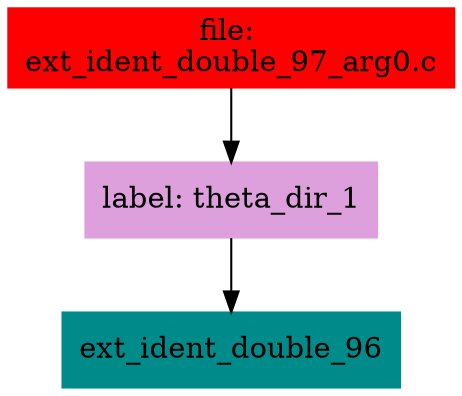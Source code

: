 digraph G {
node [shape=box]

0 [label="file: 
ext_ident_double_97_arg0.c",color=red, style=filled]
1 [label="label: theta_dir_1",color=plum, style=filled]
0 -> 1
2 [label="ext_ident_double_96",color=cyan4, style=filled]
1 -> 2


}


